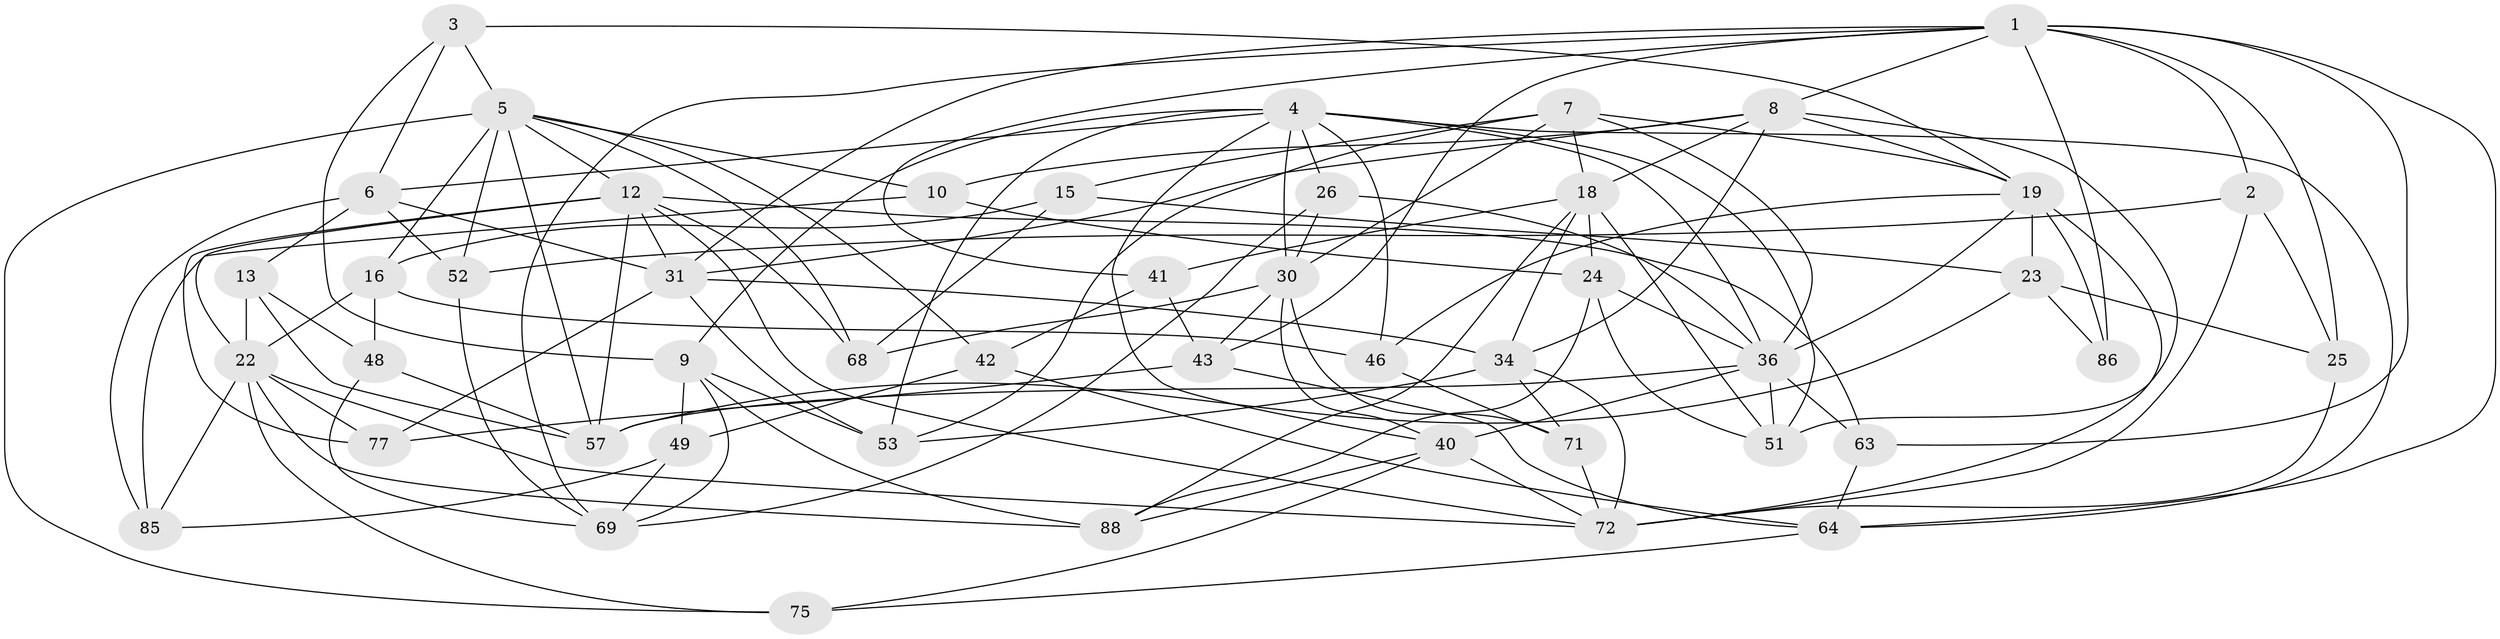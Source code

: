 // original degree distribution, {4: 1.0}
// Generated by graph-tools (version 1.1) at 2025/16/03/09/25 04:16:16]
// undirected, 47 vertices, 130 edges
graph export_dot {
graph [start="1"]
  node [color=gray90,style=filled];
  1 [super="+17+83+29+54"];
  2;
  3;
  4 [super="+20+87"];
  5 [super="+76+66+35"];
  6 [super="+84"];
  7 [super="+14"];
  8 [super="+38"];
  9 [super="+11"];
  10;
  12 [super="+39"];
  13;
  15;
  16 [super="+32"];
  18 [super="+44"];
  19 [super="+21"];
  22 [super="+33+65"];
  23 [super="+50"];
  24 [super="+55"];
  25;
  26;
  30 [super="+45+62"];
  31 [super="+61+74"];
  34 [super="+91"];
  36 [super="+56"];
  40 [super="+58"];
  41;
  42;
  43 [super="+60"];
  46;
  48;
  49;
  51 [super="+78"];
  52;
  53 [super="+81"];
  57 [super="+95"];
  63;
  64 [super="+73"];
  68;
  69 [super="+90"];
  71;
  72 [super="+80+94"];
  75;
  77;
  85;
  86;
  88 [super="+93"];
  1 -- 8;
  1 -- 31 [weight=2];
  1 -- 63;
  1 -- 64;
  1 -- 2;
  1 -- 86 [weight=2];
  1 -- 43;
  1 -- 25;
  1 -- 41;
  1 -- 69;
  2 -- 52;
  2 -- 25;
  2 -- 72;
  3 -- 9;
  3 -- 5;
  3 -- 19;
  3 -- 6;
  4 -- 40;
  4 -- 64;
  4 -- 36;
  4 -- 9;
  4 -- 26;
  4 -- 30;
  4 -- 51;
  4 -- 53;
  4 -- 46;
  4 -- 6;
  5 -- 57;
  5 -- 42;
  5 -- 12 [weight=2];
  5 -- 16;
  5 -- 10;
  5 -- 75;
  5 -- 68;
  5 -- 52;
  6 -- 13;
  6 -- 52;
  6 -- 85;
  6 -- 31;
  7 -- 30;
  7 -- 15;
  7 -- 53;
  7 -- 18;
  7 -- 19;
  7 -- 36;
  8 -- 51 [weight=2];
  8 -- 19;
  8 -- 34;
  8 -- 18;
  8 -- 10;
  8 -- 31;
  9 -- 88 [weight=2];
  9 -- 49;
  9 -- 53 [weight=2];
  9 -- 69;
  10 -- 85;
  10 -- 24;
  12 -- 63;
  12 -- 57;
  12 -- 68;
  12 -- 22 [weight=2];
  12 -- 72;
  12 -- 77;
  12 -- 31;
  13 -- 48;
  13 -- 57;
  13 -- 22;
  15 -- 68;
  15 -- 16;
  15 -- 23;
  16 -- 48;
  16 -- 22 [weight=2];
  16 -- 46;
  18 -- 51;
  18 -- 34;
  18 -- 24 [weight=2];
  18 -- 41;
  18 -- 88;
  19 -- 86;
  19 -- 46;
  19 -- 23 [weight=2];
  19 -- 36 [weight=2];
  19 -- 72;
  22 -- 85;
  22 -- 88;
  22 -- 77;
  22 -- 72;
  22 -- 75;
  23 -- 25;
  23 -- 86;
  23 -- 57;
  24 -- 51;
  24 -- 88;
  24 -- 36;
  25 -- 72;
  26 -- 69;
  26 -- 36;
  26 -- 30;
  30 -- 43 [weight=2];
  30 -- 68;
  30 -- 40;
  30 -- 71;
  31 -- 53;
  31 -- 77;
  31 -- 34;
  34 -- 72;
  34 -- 53;
  34 -- 71;
  36 -- 51;
  36 -- 40;
  36 -- 63;
  36 -- 57;
  40 -- 75;
  40 -- 88;
  40 -- 72;
  41 -- 42;
  41 -- 43;
  42 -- 49;
  42 -- 64;
  43 -- 64;
  43 -- 77;
  46 -- 71;
  48 -- 69;
  48 -- 57;
  49 -- 85;
  49 -- 69;
  52 -- 69;
  63 -- 64;
  64 -- 75;
  71 -- 72;
}
